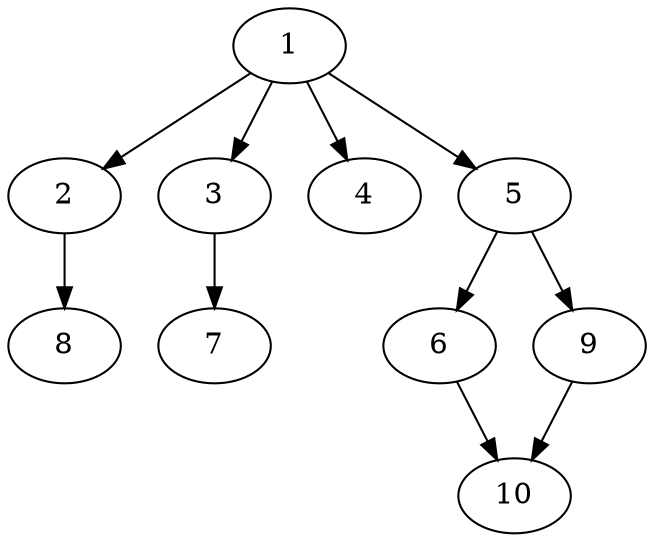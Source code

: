 // DAG automatically generated by daggen at Thu Oct  3 13:58:05 2019
// ./daggen --dot -n 10 --ccr 0.5 --fat 0.5 --regular 0.5 --density 0.5 --mindata 5242880 --maxdata 52428800 
digraph G {
  1 [size="12943360", alpha="0.15", expect_size="6471680"] 
  1 -> 2 [size ="6471680"]
  1 -> 3 [size ="6471680"]
  1 -> 4 [size ="6471680"]
  1 -> 5 [size ="6471680"]
  2 [size="44527616", alpha="0.14", expect_size="22263808"] 
  2 -> 8 [size ="22263808"]
  3 [size="80754688", alpha="0.04", expect_size="40377344"] 
  3 -> 7 [size ="40377344"]
  4 [size="28323840", alpha="0.01", expect_size="14161920"] 
  5 [size="62431232", alpha="0.11", expect_size="31215616"] 
  5 -> 6 [size ="31215616"]
  5 -> 9 [size ="31215616"]
  6 [size="50745344", alpha="0.14", expect_size="25372672"] 
  6 -> 10 [size ="25372672"]
  7 [size="57466880", alpha="0.12", expect_size="28733440"] 
  8 [size="44529664", alpha="0.12", expect_size="22264832"] 
  9 [size="66852864", alpha="0.19", expect_size="33426432"] 
  9 -> 10 [size ="33426432"]
  10 [size="78325760", alpha="0.18", expect_size="39162880"] 
}
